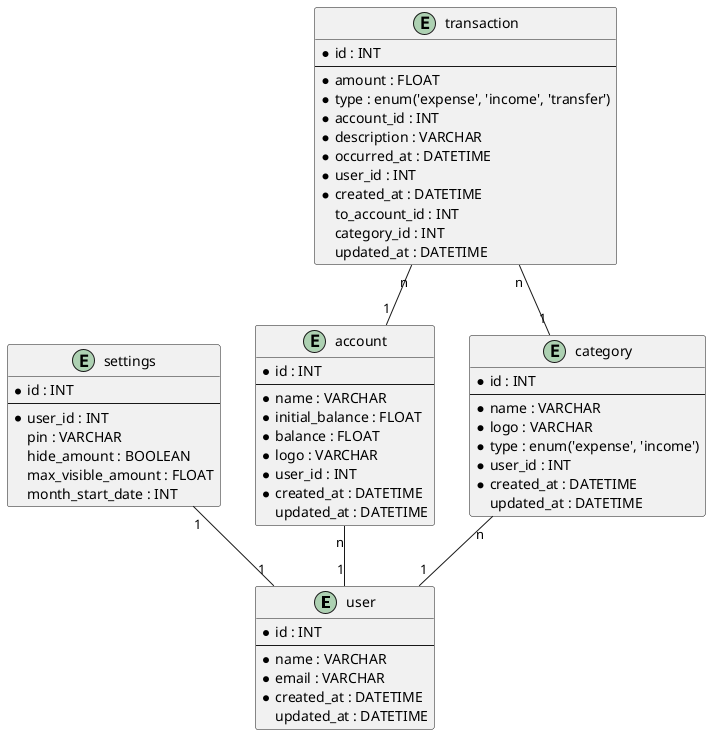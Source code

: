 @startuml erd

entity user {
    * id : INT
    --
    * name : VARCHAR
    * email : VARCHAR
    * created_at : DATETIME
    updated_at : DATETIME
}

entity settings {
    * id : INT
    --
    * user_id : INT
    pin : VARCHAR
    hide_amount : BOOLEAN
    max_visible_amount : FLOAT
    month_start_date : INT    
}

entity account {
    * id : INT
    --
    * name : VARCHAR
    * initial_balance : FLOAT
    * balance : FLOAT
    * logo : VARCHAR
    * user_id : INT
    * created_at : DATETIME
    updated_at : DATETIME
}

entity category {
    * id : INT
    --
    * name : VARCHAR
    * logo : VARCHAR
    * type : enum('expense', 'income')
    * user_id : INT
    * created_at : DATETIME
    updated_at : DATETIME
}


entity transaction {
    * id : INT
    --
    * amount : FLOAT
    * type : enum('expense', 'income', 'transfer')
    * account_id : INT
    * description : VARCHAR
    * occurred_at : DATETIME
    * user_id : INT
    * created_at : DATETIME
    to_account_id : INT
    category_id : INT
    updated_at : DATETIME
}

account "n" -- "1" user
category "n" -- "1" user
transaction "n" -- "1" account
transaction "n" -- "1" category
settings "1" -- "1" user

@enduml